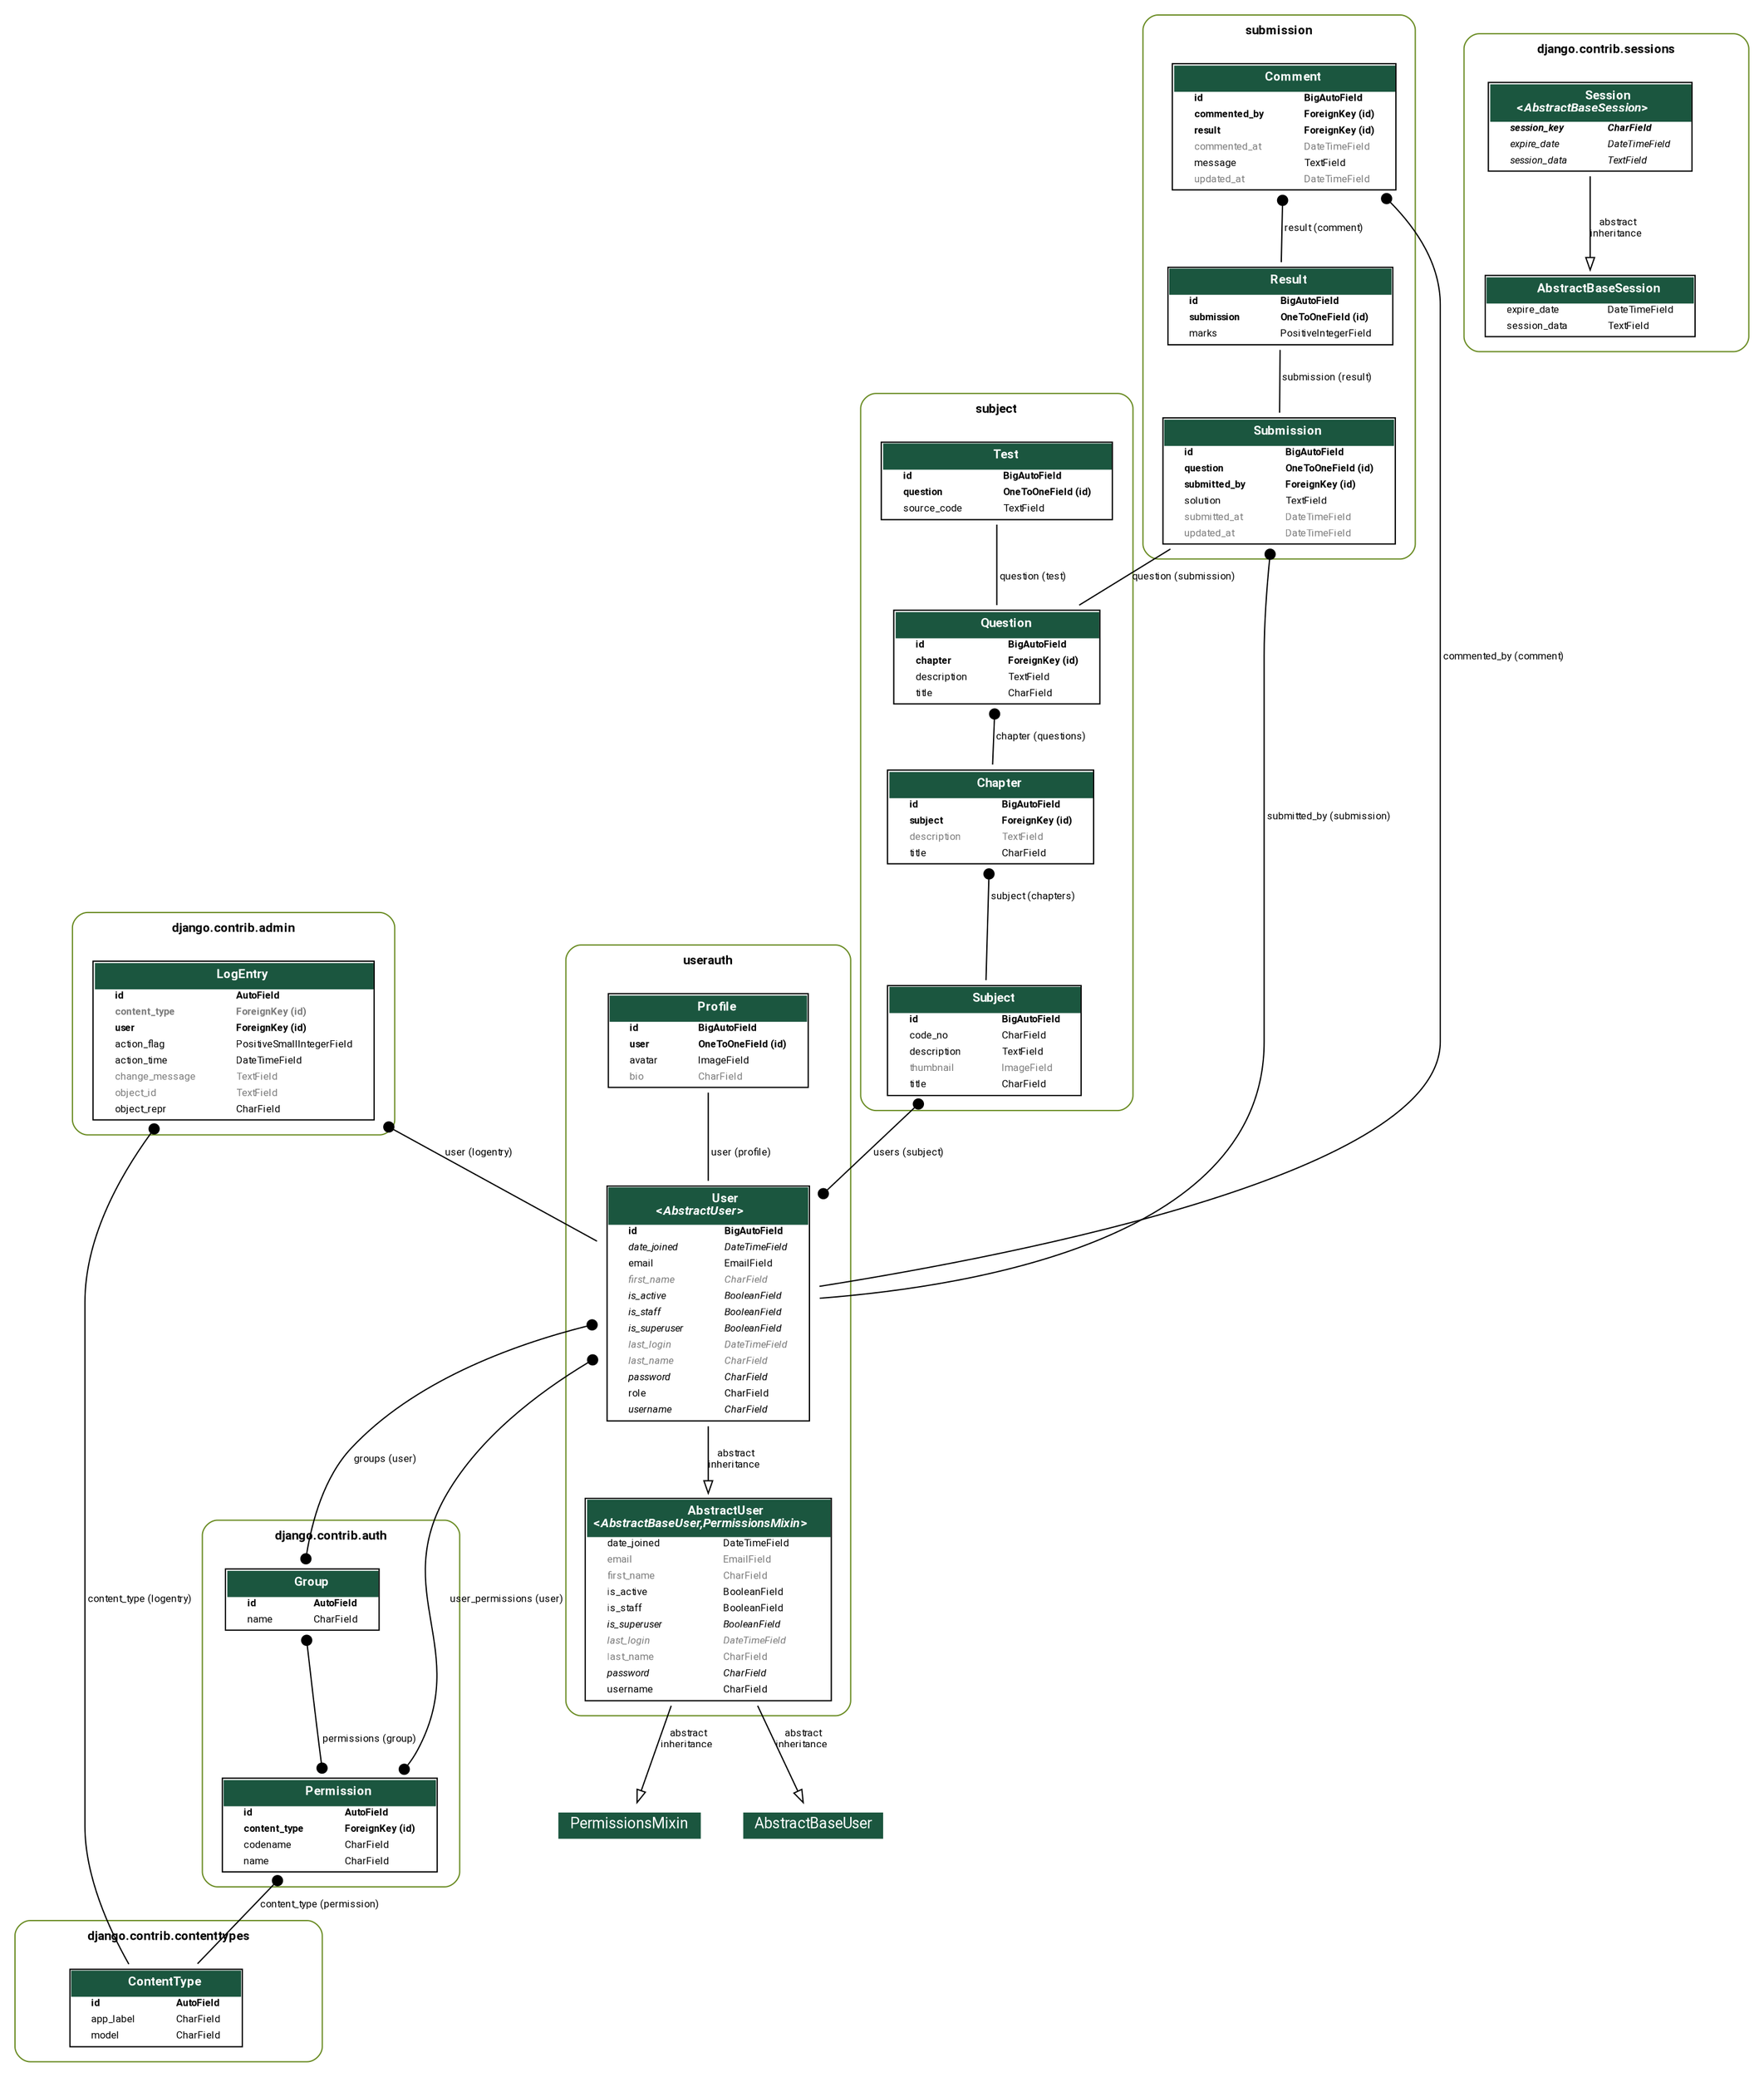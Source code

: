 digraph model_graph {
  // Dotfile by Django-Extensions graph_models
  // Created: 2023-06-22 09:22
  // Cli Options: -a -g -o schema_diagram.dot

  fontname = "Roboto"
  fontsize = 8
  splines  = true
  rankdir = "TB"

  node [
    fontname = "Roboto"
    fontsize = 8
    shape = "plaintext"
  ]

  edge [
    fontname = "Roboto"
    fontsize = 8
  ]

  // Labels
  subgraph cluster_django_contrib_admin {
    label=<
          <TABLE BORDER="0" CELLBORDER="0" CELLSPACING="0">
          <TR><TD COLSPAN="2" CELLPADDING="4" ALIGN="CENTER">
          <FONT FACE="Roboto" COLOR="Black" POINT-SIZE="10">
          <B>django.contrib.admin</B>
          </FONT>
          </TD></TR>
          </TABLE>
          >
    color=olivedrab4
    style="rounded"
  
    django_contrib_admin_models_LogEntry [label=<
      <TABLE BGCOLOR="white" BORDER="1" CELLBORDER="0" CELLSPACING="0">
      <TR><TD COLSPAN="2" CELLPADDING="5" ALIGN="CENTER" BGCOLOR="#1b563f">
      <FONT FACE="Roboto" COLOR="white" POINT-SIZE="10"><B>
      LogEntry
      </B></FONT></TD></TR>
    
    
      <TR><TD ALIGN="LEFT" BORDER="0">
      <FONT FACE="Roboto"><B>id</B></FONT>
      </TD><TD ALIGN="LEFT">
      <FONT FACE="Roboto"><B>AutoField</B></FONT>
      </TD></TR>
    
    
    
      <TR><TD ALIGN="LEFT" BORDER="0">
      <FONT COLOR="#7B7B7B" FACE="Roboto"><B>content_type</B></FONT>
      </TD><TD ALIGN="LEFT">
      <FONT COLOR="#7B7B7B" FACE="Roboto"><B>ForeignKey (id)</B></FONT>
      </TD></TR>
    
    
    
      <TR><TD ALIGN="LEFT" BORDER="0">
      <FONT FACE="Roboto"><B>user</B></FONT>
      </TD><TD ALIGN="LEFT">
      <FONT FACE="Roboto"><B>ForeignKey (id)</B></FONT>
      </TD></TR>
    
    
    
      <TR><TD ALIGN="LEFT" BORDER="0">
      <FONT FACE="Roboto">action_flag</FONT>
      </TD><TD ALIGN="LEFT">
      <FONT FACE="Roboto">PositiveSmallIntegerField</FONT>
      </TD></TR>
    
    
    
      <TR><TD ALIGN="LEFT" BORDER="0">
      <FONT FACE="Roboto">action_time</FONT>
      </TD><TD ALIGN="LEFT">
      <FONT FACE="Roboto">DateTimeField</FONT>
      </TD></TR>
    
    
    
      <TR><TD ALIGN="LEFT" BORDER="0">
      <FONT COLOR="#7B7B7B" FACE="Roboto">change_message</FONT>
      </TD><TD ALIGN="LEFT">
      <FONT COLOR="#7B7B7B" FACE="Roboto">TextField</FONT>
      </TD></TR>
    
    
    
      <TR><TD ALIGN="LEFT" BORDER="0">
      <FONT COLOR="#7B7B7B" FACE="Roboto">object_id</FONT>
      </TD><TD ALIGN="LEFT">
      <FONT COLOR="#7B7B7B" FACE="Roboto">TextField</FONT>
      </TD></TR>
    
    
    
      <TR><TD ALIGN="LEFT" BORDER="0">
      <FONT FACE="Roboto">object_repr</FONT>
      </TD><TD ALIGN="LEFT">
      <FONT FACE="Roboto">CharField</FONT>
      </TD></TR>
    
    
      </TABLE>
      >]

  }
  subgraph cluster_django_contrib_auth {
    label=<
          <TABLE BORDER="0" CELLBORDER="0" CELLSPACING="0">
          <TR><TD COLSPAN="2" CELLPADDING="4" ALIGN="CENTER">
          <FONT FACE="Roboto" COLOR="Black" POINT-SIZE="10">
          <B>django.contrib.auth</B>
          </FONT>
          </TD></TR>
          </TABLE>
          >
    color=olivedrab4
    style="rounded"
  
    django_contrib_auth_models_Permission [label=<
      <TABLE BGCOLOR="white" BORDER="1" CELLBORDER="0" CELLSPACING="0">
      <TR><TD COLSPAN="2" CELLPADDING="5" ALIGN="CENTER" BGCOLOR="#1b563f">
      <FONT FACE="Roboto" COLOR="white" POINT-SIZE="10"><B>
      Permission
      </B></FONT></TD></TR>
    
    
      <TR><TD ALIGN="LEFT" BORDER="0">
      <FONT FACE="Roboto"><B>id</B></FONT>
      </TD><TD ALIGN="LEFT">
      <FONT FACE="Roboto"><B>AutoField</B></FONT>
      </TD></TR>
    
    
    
      <TR><TD ALIGN="LEFT" BORDER="0">
      <FONT FACE="Roboto"><B>content_type</B></FONT>
      </TD><TD ALIGN="LEFT">
      <FONT FACE="Roboto"><B>ForeignKey (id)</B></FONT>
      </TD></TR>
    
    
    
      <TR><TD ALIGN="LEFT" BORDER="0">
      <FONT FACE="Roboto">codename</FONT>
      </TD><TD ALIGN="LEFT">
      <FONT FACE="Roboto">CharField</FONT>
      </TD></TR>
    
    
    
      <TR><TD ALIGN="LEFT" BORDER="0">
      <FONT FACE="Roboto">name</FONT>
      </TD><TD ALIGN="LEFT">
      <FONT FACE="Roboto">CharField</FONT>
      </TD></TR>
    
    
      </TABLE>
      >]
  
    django_contrib_auth_models_Group [label=<
      <TABLE BGCOLOR="white" BORDER="1" CELLBORDER="0" CELLSPACING="0">
      <TR><TD COLSPAN="2" CELLPADDING="5" ALIGN="CENTER" BGCOLOR="#1b563f">
      <FONT FACE="Roboto" COLOR="white" POINT-SIZE="10"><B>
      Group
      </B></FONT></TD></TR>
    
    
      <TR><TD ALIGN="LEFT" BORDER="0">
      <FONT FACE="Roboto"><B>id</B></FONT>
      </TD><TD ALIGN="LEFT">
      <FONT FACE="Roboto"><B>AutoField</B></FONT>
      </TD></TR>
    
    
    
      <TR><TD ALIGN="LEFT" BORDER="0">
      <FONT FACE="Roboto">name</FONT>
      </TD><TD ALIGN="LEFT">
      <FONT FACE="Roboto">CharField</FONT>
      </TD></TR>
    
    
      </TABLE>
      >]

  }
  subgraph cluster_django_contrib_contenttypes {
    label=<
          <TABLE BORDER="0" CELLBORDER="0" CELLSPACING="0">
          <TR><TD COLSPAN="2" CELLPADDING="4" ALIGN="CENTER">
          <FONT FACE="Roboto" COLOR="Black" POINT-SIZE="10">
          <B>django.contrib.contenttypes</B>
          </FONT>
          </TD></TR>
          </TABLE>
          >
    color=olivedrab4
    style="rounded"
  
    django_contrib_contenttypes_models_ContentType [label=<
      <TABLE BGCOLOR="white" BORDER="1" CELLBORDER="0" CELLSPACING="0">
      <TR><TD COLSPAN="2" CELLPADDING="5" ALIGN="CENTER" BGCOLOR="#1b563f">
      <FONT FACE="Roboto" COLOR="white" POINT-SIZE="10"><B>
      ContentType
      </B></FONT></TD></TR>
    
    
      <TR><TD ALIGN="LEFT" BORDER="0">
      <FONT FACE="Roboto"><B>id</B></FONT>
      </TD><TD ALIGN="LEFT">
      <FONT FACE="Roboto"><B>AutoField</B></FONT>
      </TD></TR>
    
    
    
      <TR><TD ALIGN="LEFT" BORDER="0">
      <FONT FACE="Roboto">app_label</FONT>
      </TD><TD ALIGN="LEFT">
      <FONT FACE="Roboto">CharField</FONT>
      </TD></TR>
    
    
    
      <TR><TD ALIGN="LEFT" BORDER="0">
      <FONT FACE="Roboto">model</FONT>
      </TD><TD ALIGN="LEFT">
      <FONT FACE="Roboto">CharField</FONT>
      </TD></TR>
    
    
      </TABLE>
      >]

  }
  subgraph cluster_django_contrib_sessions {
    label=<
          <TABLE BORDER="0" CELLBORDER="0" CELLSPACING="0">
          <TR><TD COLSPAN="2" CELLPADDING="4" ALIGN="CENTER">
          <FONT FACE="Roboto" COLOR="Black" POINT-SIZE="10">
          <B>django.contrib.sessions</B>
          </FONT>
          </TD></TR>
          </TABLE>
          >
    color=olivedrab4
    style="rounded"
  
    django_contrib_sessions_base_session_AbstractBaseSession [label=<
      <TABLE BGCOLOR="white" BORDER="1" CELLBORDER="0" CELLSPACING="0">
      <TR><TD COLSPAN="2" CELLPADDING="5" ALIGN="CENTER" BGCOLOR="#1b563f">
      <FONT FACE="Roboto" COLOR="white" POINT-SIZE="10"><B>
      AbstractBaseSession
      </B></FONT></TD></TR>
    
    
      <TR><TD ALIGN="LEFT" BORDER="0">
      <FONT FACE="Roboto">expire_date</FONT>
      </TD><TD ALIGN="LEFT">
      <FONT FACE="Roboto">DateTimeField</FONT>
      </TD></TR>
    
    
    
      <TR><TD ALIGN="LEFT" BORDER="0">
      <FONT FACE="Roboto">session_data</FONT>
      </TD><TD ALIGN="LEFT">
      <FONT FACE="Roboto">TextField</FONT>
      </TD></TR>
    
    
      </TABLE>
      >]
  
    django_contrib_sessions_models_Session [label=<
      <TABLE BGCOLOR="white" BORDER="1" CELLBORDER="0" CELLSPACING="0">
      <TR><TD COLSPAN="2" CELLPADDING="5" ALIGN="CENTER" BGCOLOR="#1b563f">
      <FONT FACE="Roboto" COLOR="white" POINT-SIZE="10"><B>
      Session<BR/>&lt;<FONT FACE="Roboto"><I>AbstractBaseSession</I></FONT>&gt;
      </B></FONT></TD></TR>
    
    
      <TR><TD ALIGN="LEFT" BORDER="0">
      <FONT FACE="Roboto"><I><B>session_key</B></I></FONT>
      </TD><TD ALIGN="LEFT">
      <FONT FACE="Roboto"><I><B>CharField</B></I></FONT>
      </TD></TR>
    
    
    
      <TR><TD ALIGN="LEFT" BORDER="0">
      <FONT FACE="Roboto"><I>expire_date</I></FONT>
      </TD><TD ALIGN="LEFT">
      <FONT FACE="Roboto"><I>DateTimeField</I></FONT>
      </TD></TR>
    
    
    
      <TR><TD ALIGN="LEFT" BORDER="0">
      <FONT FACE="Roboto"><I>session_data</I></FONT>
      </TD><TD ALIGN="LEFT">
      <FONT FACE="Roboto"><I>TextField</I></FONT>
      </TD></TR>
    
    
      </TABLE>
      >]

  }
  subgraph cluster_subject {
    label=<
          <TABLE BORDER="0" CELLBORDER="0" CELLSPACING="0">
          <TR><TD COLSPAN="2" CELLPADDING="4" ALIGN="CENTER">
          <FONT FACE="Roboto" COLOR="Black" POINT-SIZE="10">
          <B>subject</B>
          </FONT>
          </TD></TR>
          </TABLE>
          >
    color=olivedrab4
    style="rounded"
  
    subject_models_Subject [label=<
      <TABLE BGCOLOR="white" BORDER="1" CELLBORDER="0" CELLSPACING="0">
      <TR><TD COLSPAN="2" CELLPADDING="5" ALIGN="CENTER" BGCOLOR="#1b563f">
      <FONT FACE="Roboto" COLOR="white" POINT-SIZE="10"><B>
      Subject
      </B></FONT></TD></TR>
    
    
      <TR><TD ALIGN="LEFT" BORDER="0">
      <FONT FACE="Roboto"><B>id</B></FONT>
      </TD><TD ALIGN="LEFT">
      <FONT FACE="Roboto"><B>BigAutoField</B></FONT>
      </TD></TR>
    
    
    
      <TR><TD ALIGN="LEFT" BORDER="0">
      <FONT FACE="Roboto">code_no</FONT>
      </TD><TD ALIGN="LEFT">
      <FONT FACE="Roboto">CharField</FONT>
      </TD></TR>
    
    
    
      <TR><TD ALIGN="LEFT" BORDER="0">
      <FONT FACE="Roboto">description</FONT>
      </TD><TD ALIGN="LEFT">
      <FONT FACE="Roboto">TextField</FONT>
      </TD></TR>
    
    
    
      <TR><TD ALIGN="LEFT" BORDER="0">
      <FONT COLOR="#7B7B7B" FACE="Roboto">thumbnail</FONT>
      </TD><TD ALIGN="LEFT">
      <FONT COLOR="#7B7B7B" FACE="Roboto">ImageField</FONT>
      </TD></TR>
    
    
    
      <TR><TD ALIGN="LEFT" BORDER="0">
      <FONT FACE="Roboto">title</FONT>
      </TD><TD ALIGN="LEFT">
      <FONT FACE="Roboto">CharField</FONT>
      </TD></TR>
    
    
      </TABLE>
      >]
  
    subject_models_Chapter [label=<
      <TABLE BGCOLOR="white" BORDER="1" CELLBORDER="0" CELLSPACING="0">
      <TR><TD COLSPAN="2" CELLPADDING="5" ALIGN="CENTER" BGCOLOR="#1b563f">
      <FONT FACE="Roboto" COLOR="white" POINT-SIZE="10"><B>
      Chapter
      </B></FONT></TD></TR>
    
    
      <TR><TD ALIGN="LEFT" BORDER="0">
      <FONT FACE="Roboto"><B>id</B></FONT>
      </TD><TD ALIGN="LEFT">
      <FONT FACE="Roboto"><B>BigAutoField</B></FONT>
      </TD></TR>
    
    
    
      <TR><TD ALIGN="LEFT" BORDER="0">
      <FONT FACE="Roboto"><B>subject</B></FONT>
      </TD><TD ALIGN="LEFT">
      <FONT FACE="Roboto"><B>ForeignKey (id)</B></FONT>
      </TD></TR>
    
    
    
      <TR><TD ALIGN="LEFT" BORDER="0">
      <FONT COLOR="#7B7B7B" FACE="Roboto">description</FONT>
      </TD><TD ALIGN="LEFT">
      <FONT COLOR="#7B7B7B" FACE="Roboto">TextField</FONT>
      </TD></TR>
    
    
    
      <TR><TD ALIGN="LEFT" BORDER="0">
      <FONT FACE="Roboto">title</FONT>
      </TD><TD ALIGN="LEFT">
      <FONT FACE="Roboto">CharField</FONT>
      </TD></TR>
    
    
      </TABLE>
      >]
  
    subject_models_Question [label=<
      <TABLE BGCOLOR="white" BORDER="1" CELLBORDER="0" CELLSPACING="0">
      <TR><TD COLSPAN="2" CELLPADDING="5" ALIGN="CENTER" BGCOLOR="#1b563f">
      <FONT FACE="Roboto" COLOR="white" POINT-SIZE="10"><B>
      Question
      </B></FONT></TD></TR>
    
    
      <TR><TD ALIGN="LEFT" BORDER="0">
      <FONT FACE="Roboto"><B>id</B></FONT>
      </TD><TD ALIGN="LEFT">
      <FONT FACE="Roboto"><B>BigAutoField</B></FONT>
      </TD></TR>
    
    
    
      <TR><TD ALIGN="LEFT" BORDER="0">
      <FONT FACE="Roboto"><B>chapter</B></FONT>
      </TD><TD ALIGN="LEFT">
      <FONT FACE="Roboto"><B>ForeignKey (id)</B></FONT>
      </TD></TR>
    
    
    
      <TR><TD ALIGN="LEFT" BORDER="0">
      <FONT FACE="Roboto">description</FONT>
      </TD><TD ALIGN="LEFT">
      <FONT FACE="Roboto">TextField</FONT>
      </TD></TR>
    
    
    
      <TR><TD ALIGN="LEFT" BORDER="0">
      <FONT FACE="Roboto">title</FONT>
      </TD><TD ALIGN="LEFT">
      <FONT FACE="Roboto">CharField</FONT>
      </TD></TR>
    
    
      </TABLE>
      >]
  
    subject_models_Test [label=<
      <TABLE BGCOLOR="white" BORDER="1" CELLBORDER="0" CELLSPACING="0">
      <TR><TD COLSPAN="2" CELLPADDING="5" ALIGN="CENTER" BGCOLOR="#1b563f">
      <FONT FACE="Roboto" COLOR="white" POINT-SIZE="10"><B>
      Test
      </B></FONT></TD></TR>
    
    
      <TR><TD ALIGN="LEFT" BORDER="0">
      <FONT FACE="Roboto"><B>id</B></FONT>
      </TD><TD ALIGN="LEFT">
      <FONT FACE="Roboto"><B>BigAutoField</B></FONT>
      </TD></TR>
    
    
    
      <TR><TD ALIGN="LEFT" BORDER="0">
      <FONT FACE="Roboto"><B>question</B></FONT>
      </TD><TD ALIGN="LEFT">
      <FONT FACE="Roboto"><B>OneToOneField (id)</B></FONT>
      </TD></TR>
    
    
    
      <TR><TD ALIGN="LEFT" BORDER="0">
      <FONT FACE="Roboto">source_code</FONT>
      </TD><TD ALIGN="LEFT">
      <FONT FACE="Roboto">TextField</FONT>
      </TD></TR>
    
    
      </TABLE>
      >]

  }
  subgraph cluster_userauth {
    label=<
          <TABLE BORDER="0" CELLBORDER="0" CELLSPACING="0">
          <TR><TD COLSPAN="2" CELLPADDING="4" ALIGN="CENTER">
          <FONT FACE="Roboto" COLOR="Black" POINT-SIZE="10">
          <B>userauth</B>
          </FONT>
          </TD></TR>
          </TABLE>
          >
    color=olivedrab4
    style="rounded"
  
    django_contrib_auth_models_AbstractUser [label=<
      <TABLE BGCOLOR="white" BORDER="1" CELLBORDER="0" CELLSPACING="0">
      <TR><TD COLSPAN="2" CELLPADDING="5" ALIGN="CENTER" BGCOLOR="#1b563f">
      <FONT FACE="Roboto" COLOR="white" POINT-SIZE="10"><B>
      AbstractUser<BR/>&lt;<FONT FACE="Roboto"><I>AbstractBaseUser,PermissionsMixin</I></FONT>&gt;
      </B></FONT></TD></TR>
    
    
      <TR><TD ALIGN="LEFT" BORDER="0">
      <FONT FACE="Roboto">date_joined</FONT>
      </TD><TD ALIGN="LEFT">
      <FONT FACE="Roboto">DateTimeField</FONT>
      </TD></TR>
    
    
    
      <TR><TD ALIGN="LEFT" BORDER="0">
      <FONT COLOR="#7B7B7B" FACE="Roboto">email</FONT>
      </TD><TD ALIGN="LEFT">
      <FONT COLOR="#7B7B7B" FACE="Roboto">EmailField</FONT>
      </TD></TR>
    
    
    
      <TR><TD ALIGN="LEFT" BORDER="0">
      <FONT COLOR="#7B7B7B" FACE="Roboto">first_name</FONT>
      </TD><TD ALIGN="LEFT">
      <FONT COLOR="#7B7B7B" FACE="Roboto">CharField</FONT>
      </TD></TR>
    
    
    
      <TR><TD ALIGN="LEFT" BORDER="0">
      <FONT FACE="Roboto">is_active</FONT>
      </TD><TD ALIGN="LEFT">
      <FONT FACE="Roboto">BooleanField</FONT>
      </TD></TR>
    
    
    
      <TR><TD ALIGN="LEFT" BORDER="0">
      <FONT FACE="Roboto">is_staff</FONT>
      </TD><TD ALIGN="LEFT">
      <FONT FACE="Roboto">BooleanField</FONT>
      </TD></TR>
    
    
    
      <TR><TD ALIGN="LEFT" BORDER="0">
      <FONT FACE="Roboto"><I>is_superuser</I></FONT>
      </TD><TD ALIGN="LEFT">
      <FONT FACE="Roboto"><I>BooleanField</I></FONT>
      </TD></TR>
    
    
    
      <TR><TD ALIGN="LEFT" BORDER="0">
      <FONT COLOR="#7B7B7B" FACE="Roboto"><I>last_login</I></FONT>
      </TD><TD ALIGN="LEFT">
      <FONT COLOR="#7B7B7B" FACE="Roboto"><I>DateTimeField</I></FONT>
      </TD></TR>
    
    
    
      <TR><TD ALIGN="LEFT" BORDER="0">
      <FONT COLOR="#7B7B7B" FACE="Roboto">last_name</FONT>
      </TD><TD ALIGN="LEFT">
      <FONT COLOR="#7B7B7B" FACE="Roboto">CharField</FONT>
      </TD></TR>
    
    
    
      <TR><TD ALIGN="LEFT" BORDER="0">
      <FONT FACE="Roboto"><I>password</I></FONT>
      </TD><TD ALIGN="LEFT">
      <FONT FACE="Roboto"><I>CharField</I></FONT>
      </TD></TR>
    
    
    
      <TR><TD ALIGN="LEFT" BORDER="0">
      <FONT FACE="Roboto">username</FONT>
      </TD><TD ALIGN="LEFT">
      <FONT FACE="Roboto">CharField</FONT>
      </TD></TR>
    
    
      </TABLE>
      >]
  
    userauth_models_User [label=<
      <TABLE BGCOLOR="white" BORDER="1" CELLBORDER="0" CELLSPACING="0">
      <TR><TD COLSPAN="2" CELLPADDING="5" ALIGN="CENTER" BGCOLOR="#1b563f">
      <FONT FACE="Roboto" COLOR="white" POINT-SIZE="10"><B>
      User<BR/>&lt;<FONT FACE="Roboto"><I>AbstractUser</I></FONT>&gt;
      </B></FONT></TD></TR>
    
    
      <TR><TD ALIGN="LEFT" BORDER="0">
      <FONT FACE="Roboto"><B>id</B></FONT>
      </TD><TD ALIGN="LEFT">
      <FONT FACE="Roboto"><B>BigAutoField</B></FONT>
      </TD></TR>
    
    
    
      <TR><TD ALIGN="LEFT" BORDER="0">
      <FONT FACE="Roboto"><I>date_joined</I></FONT>
      </TD><TD ALIGN="LEFT">
      <FONT FACE="Roboto"><I>DateTimeField</I></FONT>
      </TD></TR>
    
    
    
      <TR><TD ALIGN="LEFT" BORDER="0">
      <FONT FACE="Roboto">email</FONT>
      </TD><TD ALIGN="LEFT">
      <FONT FACE="Roboto">EmailField</FONT>
      </TD></TR>
    
    
    
      <TR><TD ALIGN="LEFT" BORDER="0">
      <FONT COLOR="#7B7B7B" FACE="Roboto"><I>first_name</I></FONT>
      </TD><TD ALIGN="LEFT">
      <FONT COLOR="#7B7B7B" FACE="Roboto"><I>CharField</I></FONT>
      </TD></TR>
    
    
    
      <TR><TD ALIGN="LEFT" BORDER="0">
      <FONT FACE="Roboto"><I>is_active</I></FONT>
      </TD><TD ALIGN="LEFT">
      <FONT FACE="Roboto"><I>BooleanField</I></FONT>
      </TD></TR>
    
    
    
      <TR><TD ALIGN="LEFT" BORDER="0">
      <FONT FACE="Roboto"><I>is_staff</I></FONT>
      </TD><TD ALIGN="LEFT">
      <FONT FACE="Roboto"><I>BooleanField</I></FONT>
      </TD></TR>
    
    
    
      <TR><TD ALIGN="LEFT" BORDER="0">
      <FONT FACE="Roboto"><I>is_superuser</I></FONT>
      </TD><TD ALIGN="LEFT">
      <FONT FACE="Roboto"><I>BooleanField</I></FONT>
      </TD></TR>
    
    
    
      <TR><TD ALIGN="LEFT" BORDER="0">
      <FONT COLOR="#7B7B7B" FACE="Roboto"><I>last_login</I></FONT>
      </TD><TD ALIGN="LEFT">
      <FONT COLOR="#7B7B7B" FACE="Roboto"><I>DateTimeField</I></FONT>
      </TD></TR>
    
    
    
      <TR><TD ALIGN="LEFT" BORDER="0">
      <FONT COLOR="#7B7B7B" FACE="Roboto"><I>last_name</I></FONT>
      </TD><TD ALIGN="LEFT">
      <FONT COLOR="#7B7B7B" FACE="Roboto"><I>CharField</I></FONT>
      </TD></TR>
    
    
    
      <TR><TD ALIGN="LEFT" BORDER="0">
      <FONT FACE="Roboto"><I>password</I></FONT>
      </TD><TD ALIGN="LEFT">
      <FONT FACE="Roboto"><I>CharField</I></FONT>
      </TD></TR>
    
    
    
      <TR><TD ALIGN="LEFT" BORDER="0">
      <FONT FACE="Roboto">role</FONT>
      </TD><TD ALIGN="LEFT">
      <FONT FACE="Roboto">CharField</FONT>
      </TD></TR>
    
    
    
      <TR><TD ALIGN="LEFT" BORDER="0">
      <FONT FACE="Roboto"><I>username</I></FONT>
      </TD><TD ALIGN="LEFT">
      <FONT FACE="Roboto"><I>CharField</I></FONT>
      </TD></TR>
    
    
      </TABLE>
      >]
  
    userauth_models_Profile [label=<
      <TABLE BGCOLOR="white" BORDER="1" CELLBORDER="0" CELLSPACING="0">
      <TR><TD COLSPAN="2" CELLPADDING="5" ALIGN="CENTER" BGCOLOR="#1b563f">
      <FONT FACE="Roboto" COLOR="white" POINT-SIZE="10"><B>
      Profile
      </B></FONT></TD></TR>
    
    
      <TR><TD ALIGN="LEFT" BORDER="0">
      <FONT FACE="Roboto"><B>id</B></FONT>
      </TD><TD ALIGN="LEFT">
      <FONT FACE="Roboto"><B>BigAutoField</B></FONT>
      </TD></TR>
    
    
    
      <TR><TD ALIGN="LEFT" BORDER="0">
      <FONT FACE="Roboto"><B>user</B></FONT>
      </TD><TD ALIGN="LEFT">
      <FONT FACE="Roboto"><B>OneToOneField (id)</B></FONT>
      </TD></TR>
    
    
    
      <TR><TD ALIGN="LEFT" BORDER="0">
      <FONT FACE="Roboto">avatar</FONT>
      </TD><TD ALIGN="LEFT">
      <FONT FACE="Roboto">ImageField</FONT>
      </TD></TR>
    
    
    
      <TR><TD ALIGN="LEFT" BORDER="0">
      <FONT COLOR="#7B7B7B" FACE="Roboto">bio</FONT>
      </TD><TD ALIGN="LEFT">
      <FONT COLOR="#7B7B7B" FACE="Roboto">CharField</FONT>
      </TD></TR>
    
    
      </TABLE>
      >]

  }
  subgraph cluster_submission {
    label=<
          <TABLE BORDER="0" CELLBORDER="0" CELLSPACING="0">
          <TR><TD COLSPAN="2" CELLPADDING="4" ALIGN="CENTER">
          <FONT FACE="Roboto" COLOR="Black" POINT-SIZE="10">
          <B>submission</B>
          </FONT>
          </TD></TR>
          </TABLE>
          >
    color=olivedrab4
    style="rounded"
  
    submission_models_Submission [label=<
      <TABLE BGCOLOR="white" BORDER="1" CELLBORDER="0" CELLSPACING="0">
      <TR><TD COLSPAN="2" CELLPADDING="5" ALIGN="CENTER" BGCOLOR="#1b563f">
      <FONT FACE="Roboto" COLOR="white" POINT-SIZE="10"><B>
      Submission
      </B></FONT></TD></TR>
    
    
      <TR><TD ALIGN="LEFT" BORDER="0">
      <FONT FACE="Roboto"><B>id</B></FONT>
      </TD><TD ALIGN="LEFT">
      <FONT FACE="Roboto"><B>BigAutoField</B></FONT>
      </TD></TR>
    
    
    
      <TR><TD ALIGN="LEFT" BORDER="0">
      <FONT FACE="Roboto"><B>question</B></FONT>
      </TD><TD ALIGN="LEFT">
      <FONT FACE="Roboto"><B>OneToOneField (id)</B></FONT>
      </TD></TR>
    
    
    
      <TR><TD ALIGN="LEFT" BORDER="0">
      <FONT FACE="Roboto"><B>submitted_by</B></FONT>
      </TD><TD ALIGN="LEFT">
      <FONT FACE="Roboto"><B>ForeignKey (id)</B></FONT>
      </TD></TR>
    
    
    
      <TR><TD ALIGN="LEFT" BORDER="0">
      <FONT FACE="Roboto">solution</FONT>
      </TD><TD ALIGN="LEFT">
      <FONT FACE="Roboto">TextField</FONT>
      </TD></TR>
    
    
    
      <TR><TD ALIGN="LEFT" BORDER="0">
      <FONT COLOR="#7B7B7B" FACE="Roboto">submitted_at</FONT>
      </TD><TD ALIGN="LEFT">
      <FONT COLOR="#7B7B7B" FACE="Roboto">DateTimeField</FONT>
      </TD></TR>
    
    
    
      <TR><TD ALIGN="LEFT" BORDER="0">
      <FONT COLOR="#7B7B7B" FACE="Roboto">updated_at</FONT>
      </TD><TD ALIGN="LEFT">
      <FONT COLOR="#7B7B7B" FACE="Roboto">DateTimeField</FONT>
      </TD></TR>
    
    
      </TABLE>
      >]
  
    submission_models_Result [label=<
      <TABLE BGCOLOR="white" BORDER="1" CELLBORDER="0" CELLSPACING="0">
      <TR><TD COLSPAN="2" CELLPADDING="5" ALIGN="CENTER" BGCOLOR="#1b563f">
      <FONT FACE="Roboto" COLOR="white" POINT-SIZE="10"><B>
      Result
      </B></FONT></TD></TR>
    
    
      <TR><TD ALIGN="LEFT" BORDER="0">
      <FONT FACE="Roboto"><B>id</B></FONT>
      </TD><TD ALIGN="LEFT">
      <FONT FACE="Roboto"><B>BigAutoField</B></FONT>
      </TD></TR>
    
    
    
      <TR><TD ALIGN="LEFT" BORDER="0">
      <FONT FACE="Roboto"><B>submission</B></FONT>
      </TD><TD ALIGN="LEFT">
      <FONT FACE="Roboto"><B>OneToOneField (id)</B></FONT>
      </TD></TR>
    
    
    
      <TR><TD ALIGN="LEFT" BORDER="0">
      <FONT FACE="Roboto">marks</FONT>
      </TD><TD ALIGN="LEFT">
      <FONT FACE="Roboto">PositiveIntegerField</FONT>
      </TD></TR>
    
    
      </TABLE>
      >]
  
    submission_models_Comment [label=<
      <TABLE BGCOLOR="white" BORDER="1" CELLBORDER="0" CELLSPACING="0">
      <TR><TD COLSPAN="2" CELLPADDING="5" ALIGN="CENTER" BGCOLOR="#1b563f">
      <FONT FACE="Roboto" COLOR="white" POINT-SIZE="10"><B>
      Comment
      </B></FONT></TD></TR>
    
    
      <TR><TD ALIGN="LEFT" BORDER="0">
      <FONT FACE="Roboto"><B>id</B></FONT>
      </TD><TD ALIGN="LEFT">
      <FONT FACE="Roboto"><B>BigAutoField</B></FONT>
      </TD></TR>
    
    
    
      <TR><TD ALIGN="LEFT" BORDER="0">
      <FONT FACE="Roboto"><B>commented_by</B></FONT>
      </TD><TD ALIGN="LEFT">
      <FONT FACE="Roboto"><B>ForeignKey (id)</B></FONT>
      </TD></TR>
    
    
    
      <TR><TD ALIGN="LEFT" BORDER="0">
      <FONT FACE="Roboto"><B>result</B></FONT>
      </TD><TD ALIGN="LEFT">
      <FONT FACE="Roboto"><B>ForeignKey (id)</B></FONT>
      </TD></TR>
    
    
    
      <TR><TD ALIGN="LEFT" BORDER="0">
      <FONT COLOR="#7B7B7B" FACE="Roboto">commented_at</FONT>
      </TD><TD ALIGN="LEFT">
      <FONT COLOR="#7B7B7B" FACE="Roboto">DateTimeField</FONT>
      </TD></TR>
    
    
    
      <TR><TD ALIGN="LEFT" BORDER="0">
      <FONT FACE="Roboto">message</FONT>
      </TD><TD ALIGN="LEFT">
      <FONT FACE="Roboto">TextField</FONT>
      </TD></TR>
    
    
    
      <TR><TD ALIGN="LEFT" BORDER="0">
      <FONT COLOR="#7B7B7B" FACE="Roboto">updated_at</FONT>
      </TD><TD ALIGN="LEFT">
      <FONT COLOR="#7B7B7B" FACE="Roboto">DateTimeField</FONT>
      </TD></TR>
    
    
      </TABLE>
      >]

  }


  // Relations

  django_contrib_admin_models_LogEntry -> userauth_models_User
  [label=" user (logentry)"] [arrowhead=none, arrowtail=dot, dir=both];

  django_contrib_admin_models_LogEntry -> django_contrib_contenttypes_models_ContentType
  [label=" content_type (logentry)"] [arrowhead=none, arrowtail=dot, dir=both];


  django_contrib_auth_models_Permission -> django_contrib_contenttypes_models_ContentType
  [label=" content_type (permission)"] [arrowhead=none, arrowtail=dot, dir=both];

  django_contrib_auth_models_Group -> django_contrib_auth_models_Permission
  [label=" permissions (group)"] [arrowhead=dot arrowtail=dot, dir=both];



  django_contrib_sessions_models_Session -> django_contrib_sessions_base_session_AbstractBaseSession
  [label=" abstract\ninheritance"] [arrowhead=empty, arrowtail=none, dir=both];


  subject_models_Subject -> userauth_models_User
  [label=" users (subject)"] [arrowhead=dot arrowtail=dot, dir=both];

  subject_models_Chapter -> subject_models_Subject
  [label=" subject (chapters)"] [arrowhead=none, arrowtail=dot, dir=both];

  subject_models_Question -> subject_models_Chapter
  [label=" chapter (questions)"] [arrowhead=none, arrowtail=dot, dir=both];

  subject_models_Test -> subject_models_Question
  [label=" question (test)"] [arrowhead=none, arrowtail=none, dir=both];

  django_contrib_auth_base_user_AbstractBaseUser [label=<
  <TABLE BGCOLOR="white" BORDER="0" CELLBORDER="0" CELLSPACING="0">
  <TR><TD COLSPAN="2" CELLPADDING="4" ALIGN="CENTER" BGCOLOR="#1b563f">
  <FONT FACE="Roboto" POINT-SIZE="12" COLOR="white">AbstractBaseUser</FONT>
  </TD></TR>
  </TABLE>
  >]
  django_contrib_auth_models_AbstractUser -> django_contrib_auth_base_user_AbstractBaseUser
  [label=" abstract\ninheritance"] [arrowhead=empty, arrowtail=none, dir=both];
  django_contrib_auth_models_PermissionsMixin [label=<
  <TABLE BGCOLOR="white" BORDER="0" CELLBORDER="0" CELLSPACING="0">
  <TR><TD COLSPAN="2" CELLPADDING="4" ALIGN="CENTER" BGCOLOR="#1b563f">
  <FONT FACE="Roboto" POINT-SIZE="12" COLOR="white">PermissionsMixin</FONT>
  </TD></TR>
  </TABLE>
  >]
  django_contrib_auth_models_AbstractUser -> django_contrib_auth_models_PermissionsMixin
  [label=" abstract\ninheritance"] [arrowhead=empty, arrowtail=none, dir=both];

  userauth_models_User -> django_contrib_auth_models_Group
  [label=" groups (user)"] [arrowhead=dot arrowtail=dot, dir=both];

  userauth_models_User -> django_contrib_auth_models_Permission
  [label=" user_permissions (user)"] [arrowhead=dot arrowtail=dot, dir=both];

  userauth_models_User -> django_contrib_auth_models_AbstractUser
  [label=" abstract\ninheritance"] [arrowhead=empty, arrowtail=none, dir=both];

  userauth_models_Profile -> userauth_models_User
  [label=" user (profile)"] [arrowhead=none, arrowtail=none, dir=both];


  submission_models_Submission -> subject_models_Question
  [label=" question (submission)"] [arrowhead=none, arrowtail=none, dir=both];

  submission_models_Submission -> userauth_models_User
  [label=" submitted_by (submission)"] [arrowhead=none, arrowtail=dot, dir=both];

  submission_models_Result -> submission_models_Submission
  [label=" submission (result)"] [arrowhead=none, arrowtail=none, dir=both];

  submission_models_Comment -> submission_models_Result
  [label=" result (comment)"] [arrowhead=none, arrowtail=dot, dir=both];

  submission_models_Comment -> userauth_models_User
  [label=" commented_by (comment)"] [arrowhead=none, arrowtail=dot, dir=both];


}
